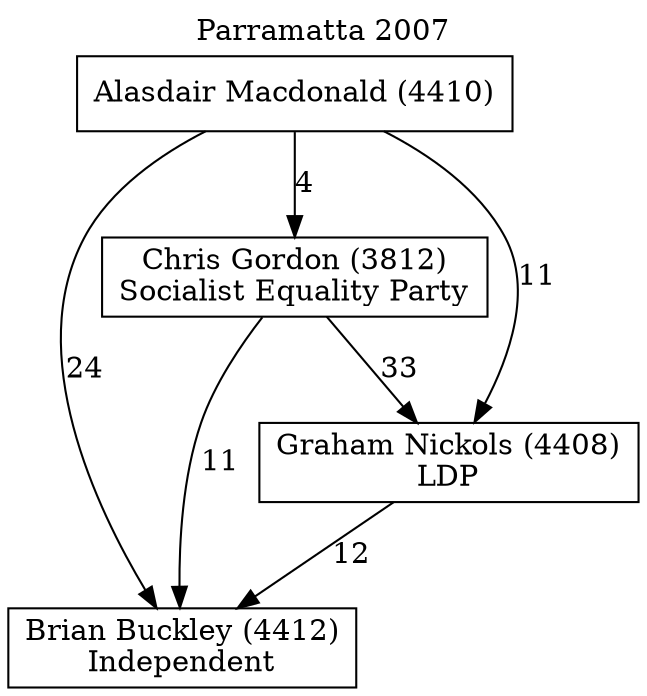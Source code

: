 // House preference flow
digraph "Brian Buckley (4412)_Parramatta_2007" {
	graph [label="Parramatta 2007" labelloc=t mclimit=10]
	node [shape=box]
	"Alasdair Macdonald (4410)" [label="Alasdair Macdonald (4410)
"]
	"Brian Buckley (4412)" [label="Brian Buckley (4412)
Independent"]
	"Chris Gordon (3812)" [label="Chris Gordon (3812)
Socialist Equality Party"]
	"Graham Nickols (4408)" [label="Graham Nickols (4408)
LDP"]
	"Alasdair Macdonald (4410)" -> "Brian Buckley (4412)" [label=24]
	"Alasdair Macdonald (4410)" -> "Chris Gordon (3812)" [label=4]
	"Alasdair Macdonald (4410)" -> "Graham Nickols (4408)" [label=11]
	"Chris Gordon (3812)" -> "Brian Buckley (4412)" [label=11]
	"Chris Gordon (3812)" -> "Graham Nickols (4408)" [label=33]
	"Graham Nickols (4408)" -> "Brian Buckley (4412)" [label=12]
}
